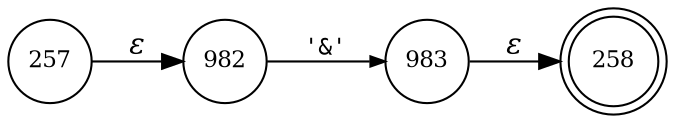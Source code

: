 digraph ATN {
rankdir=LR;
s258[fontsize=11, label="258", shape=doublecircle, fixedsize=true, width=.6];
s257[fontsize=11,label="257", shape=circle, fixedsize=true, width=.55, peripheries=1];
s982[fontsize=11,label="982", shape=circle, fixedsize=true, width=.55, peripheries=1];
s983[fontsize=11,label="983", shape=circle, fixedsize=true, width=.55, peripheries=1];
s257 -> s982 [fontname="Times-Italic", label="&epsilon;"];
s982 -> s983 [fontsize=11, fontname="Courier", arrowsize=.7, label = "'&'", arrowhead = normal];
s983 -> s258 [fontname="Times-Italic", label="&epsilon;"];
}